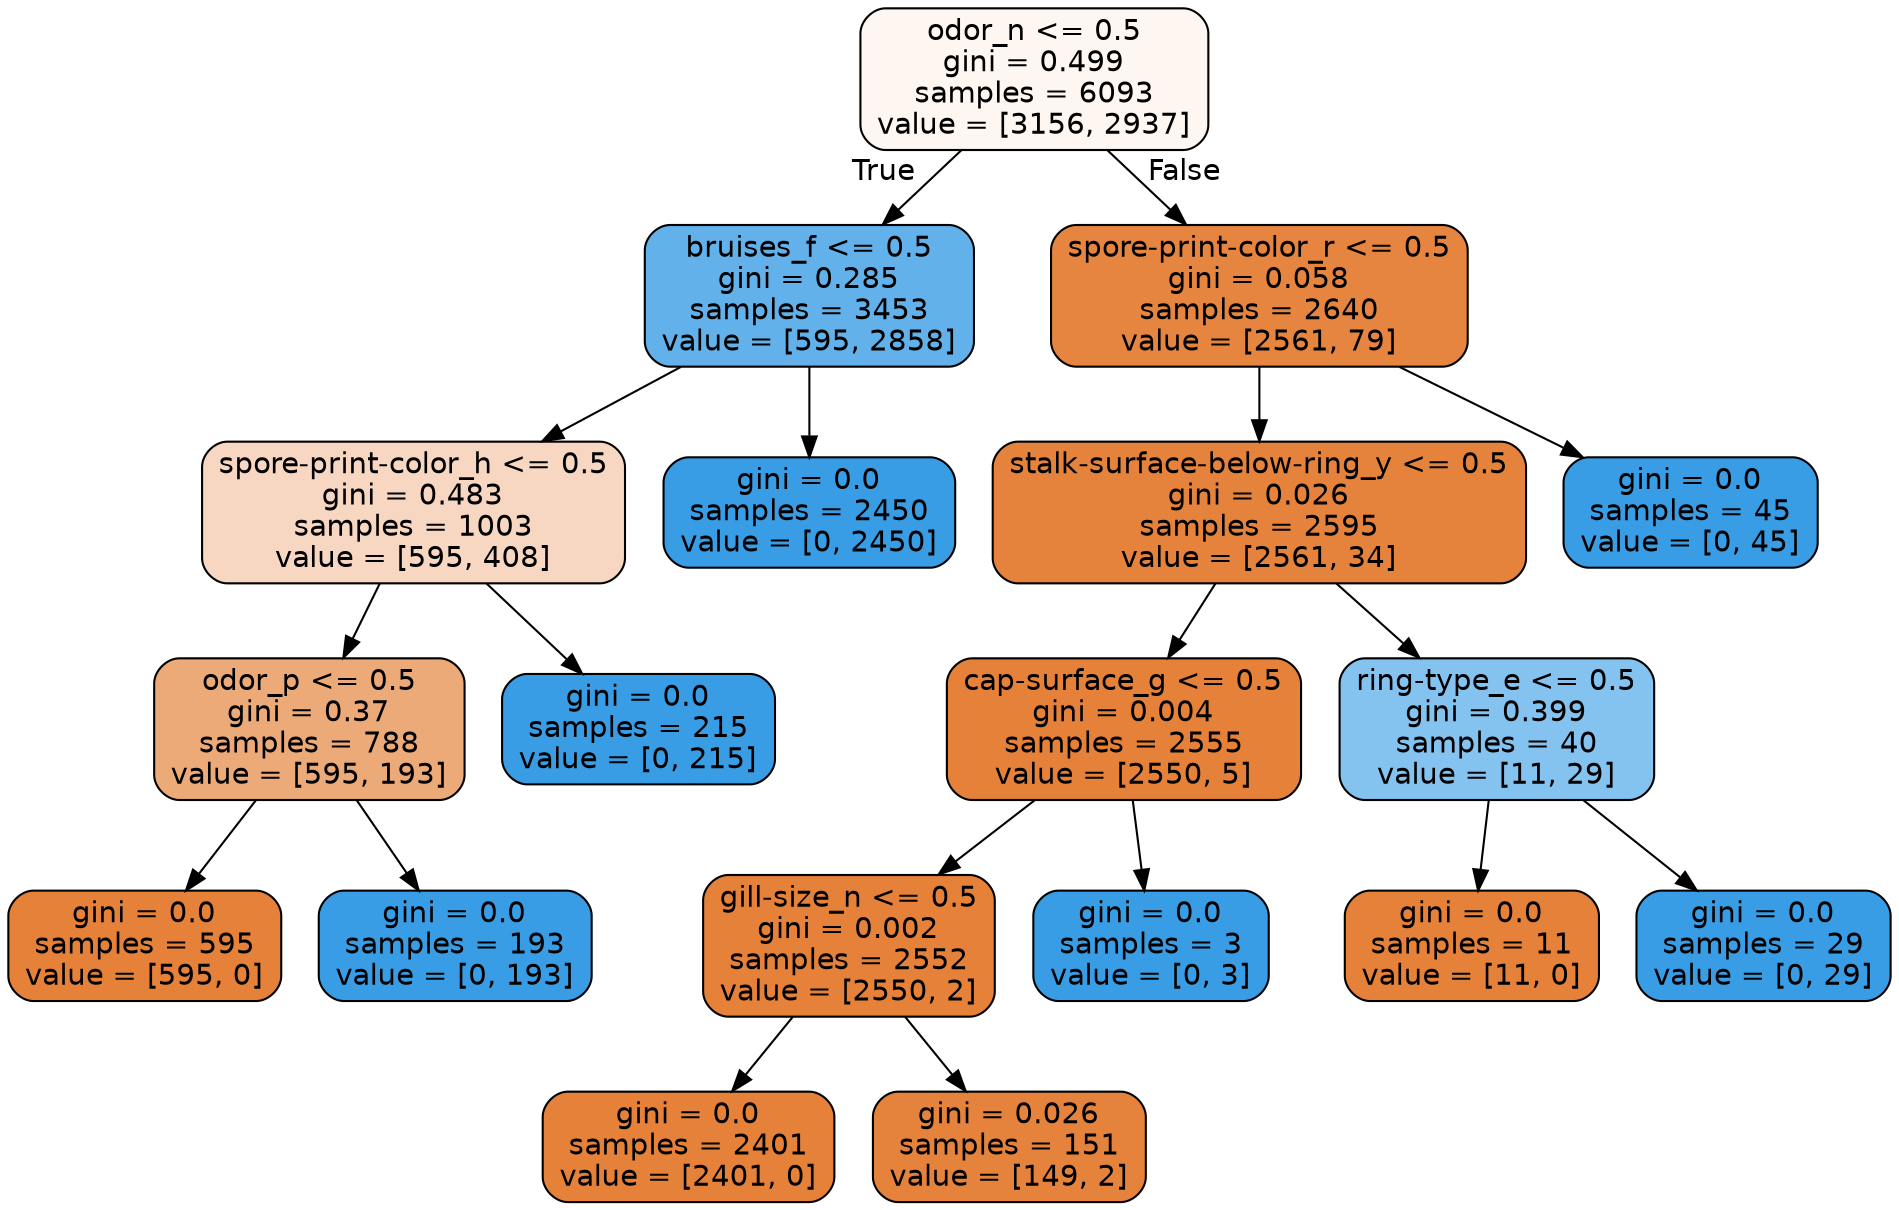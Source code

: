 digraph Tree {
node [shape=box, style="filled, rounded", color="black", fontname="helvetica"] ;
edge [fontname="helvetica"] ;
0 [label="odor_n <= 0.5\ngini = 0.499\nsamples = 6093\nvalue = [3156, 2937]", fillcolor="#fdf6f1"] ;
1 [label="bruises_f <= 0.5\ngini = 0.285\nsamples = 3453\nvalue = [595, 2858]", fillcolor="#62b1ea"] ;
0 -> 1 [labeldistance=2.5, labelangle=45, headlabel="True"] ;
2 [label="spore-print-color_h <= 0.5\ngini = 0.483\nsamples = 1003\nvalue = [595, 408]", fillcolor="#f7d7c1"] ;
1 -> 2 ;
3 [label="odor_p <= 0.5\ngini = 0.37\nsamples = 788\nvalue = [595, 193]", fillcolor="#edaa79"] ;
2 -> 3 ;
4 [label="gini = 0.0\nsamples = 595\nvalue = [595, 0]", fillcolor="#e58139"] ;
3 -> 4 ;
5 [label="gini = 0.0\nsamples = 193\nvalue = [0, 193]", fillcolor="#399de5"] ;
3 -> 5 ;
6 [label="gini = 0.0\nsamples = 215\nvalue = [0, 215]", fillcolor="#399de5"] ;
2 -> 6 ;
7 [label="gini = 0.0\nsamples = 2450\nvalue = [0, 2450]", fillcolor="#399de5"] ;
1 -> 7 ;
8 [label="spore-print-color_r <= 0.5\ngini = 0.058\nsamples = 2640\nvalue = [2561, 79]", fillcolor="#e6853f"] ;
0 -> 8 [labeldistance=2.5, labelangle=-45, headlabel="False"] ;
9 [label="stalk-surface-below-ring_y <= 0.5\ngini = 0.026\nsamples = 2595\nvalue = [2561, 34]", fillcolor="#e5833c"] ;
8 -> 9 ;
10 [label="cap-surface_g <= 0.5\ngini = 0.004\nsamples = 2555\nvalue = [2550, 5]", fillcolor="#e58139"] ;
9 -> 10 ;
11 [label="gill-size_n <= 0.5\ngini = 0.002\nsamples = 2552\nvalue = [2550, 2]", fillcolor="#e58139"] ;
10 -> 11 ;
12 [label="gini = 0.0\nsamples = 2401\nvalue = [2401, 0]", fillcolor="#e58139"] ;
11 -> 12 ;
13 [label="gini = 0.026\nsamples = 151\nvalue = [149, 2]", fillcolor="#e5833c"] ;
11 -> 13 ;
14 [label="gini = 0.0\nsamples = 3\nvalue = [0, 3]", fillcolor="#399de5"] ;
10 -> 14 ;
15 [label="ring-type_e <= 0.5\ngini = 0.399\nsamples = 40\nvalue = [11, 29]", fillcolor="#84c2ef"] ;
9 -> 15 ;
16 [label="gini = 0.0\nsamples = 11\nvalue = [11, 0]", fillcolor="#e58139"] ;
15 -> 16 ;
17 [label="gini = 0.0\nsamples = 29\nvalue = [0, 29]", fillcolor="#399de5"] ;
15 -> 17 ;
18 [label="gini = 0.0\nsamples = 45\nvalue = [0, 45]", fillcolor="#399de5"] ;
8 -> 18 ;
}